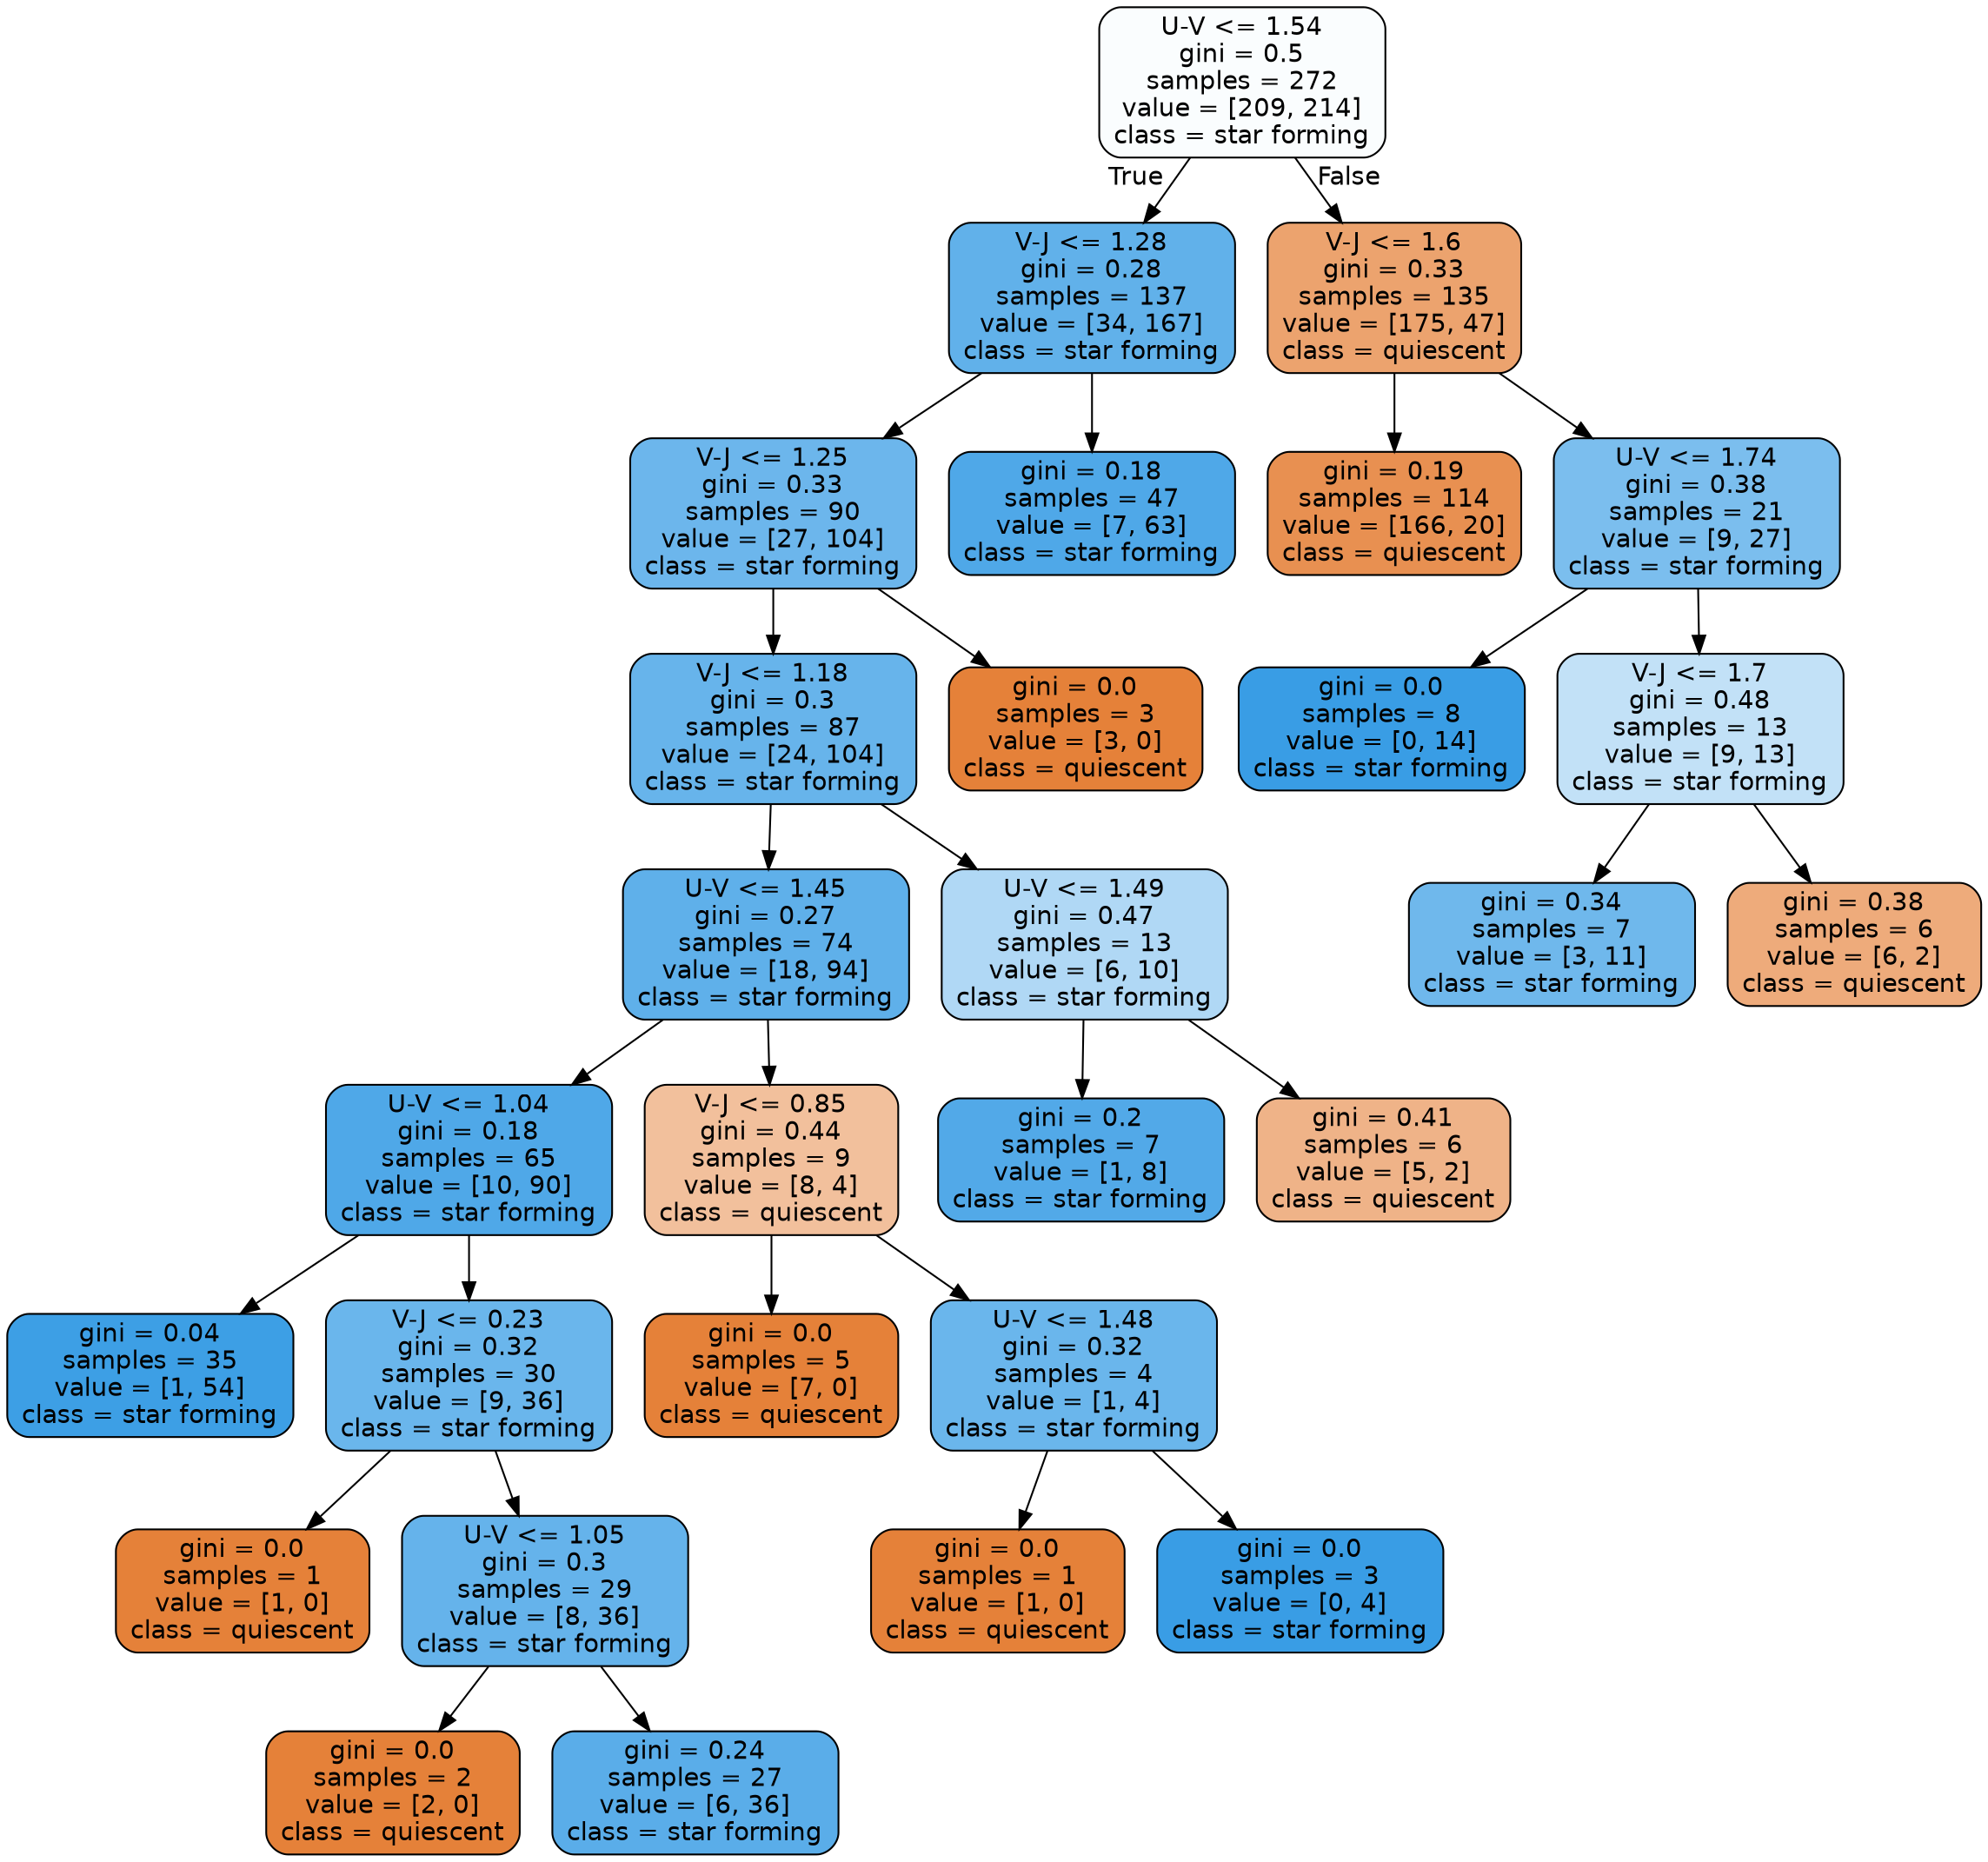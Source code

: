 digraph Tree {
node [shape=box, style="filled, rounded", color="black", fontname=helvetica] ;
edge [fontname=helvetica] ;
0 [label="U-V <= 1.54\ngini = 0.5\nsamples = 272\nvalue = [209, 214]\nclass = star forming", fillcolor="#fafdfe"] ;
1 [label="V-J <= 1.28\ngini = 0.28\nsamples = 137\nvalue = [34, 167]\nclass = star forming", fillcolor="#61b1ea"] ;
0 -> 1 [labeldistance=2.5, labelangle=45, headlabel="True"] ;
9 [label="V-J <= 1.25\ngini = 0.33\nsamples = 90\nvalue = [27, 104]\nclass = star forming", fillcolor="#6cb6ec"] ;
1 -> 9 ;
11 [label="V-J <= 1.18\ngini = 0.3\nsamples = 87\nvalue = [24, 104]\nclass = star forming", fillcolor="#67b4eb"] ;
9 -> 11 ;
13 [label="U-V <= 1.45\ngini = 0.27\nsamples = 74\nvalue = [18, 94]\nclass = star forming", fillcolor="#5fb0ea"] ;
11 -> 13 ;
15 [label="U-V <= 1.04\ngini = 0.18\nsamples = 65\nvalue = [10, 90]\nclass = star forming", fillcolor="#4fa8e8"] ;
13 -> 15 ;
21 [label="gini = 0.04\nsamples = 35\nvalue = [1, 54]\nclass = star forming", fillcolor="#3d9fe5"] ;
15 -> 21 ;
22 [label="V-J <= 0.23\ngini = 0.32\nsamples = 30\nvalue = [9, 36]\nclass = star forming", fillcolor="#6ab6ec"] ;
15 -> 22 ;
25 [label="gini = 0.0\nsamples = 1\nvalue = [1, 0]\nclass = quiescent", fillcolor="#e58139"] ;
22 -> 25 ;
26 [label="U-V <= 1.05\ngini = 0.3\nsamples = 29\nvalue = [8, 36]\nclass = star forming", fillcolor="#65b3eb"] ;
22 -> 26 ;
27 [label="gini = 0.0\nsamples = 2\nvalue = [2, 0]\nclass = quiescent", fillcolor="#e58139"] ;
26 -> 27 ;
28 [label="gini = 0.24\nsamples = 27\nvalue = [6, 36]\nclass = star forming", fillcolor="#5aade9"] ;
26 -> 28 ;
16 [label="V-J <= 0.85\ngini = 0.44\nsamples = 9\nvalue = [8, 4]\nclass = quiescent", fillcolor="#f2c09c"] ;
13 -> 16 ;
17 [label="gini = 0.0\nsamples = 5\nvalue = [7, 0]\nclass = quiescent", fillcolor="#e58139"] ;
16 -> 17 ;
18 [label="U-V <= 1.48\ngini = 0.32\nsamples = 4\nvalue = [1, 4]\nclass = star forming", fillcolor="#6ab6ec"] ;
16 -> 18 ;
23 [label="gini = 0.0\nsamples = 1\nvalue = [1, 0]\nclass = quiescent", fillcolor="#e58139"] ;
18 -> 23 ;
24 [label="gini = 0.0\nsamples = 3\nvalue = [0, 4]\nclass = star forming", fillcolor="#399de5"] ;
18 -> 24 ;
14 [label="U-V <= 1.49\ngini = 0.47\nsamples = 13\nvalue = [6, 10]\nclass = star forming", fillcolor="#b0d8f5"] ;
11 -> 14 ;
19 [label="gini = 0.2\nsamples = 7\nvalue = [1, 8]\nclass = star forming", fillcolor="#52a9e8"] ;
14 -> 19 ;
20 [label="gini = 0.41\nsamples = 6\nvalue = [5, 2]\nclass = quiescent", fillcolor="#efb388"] ;
14 -> 20 ;
12 [label="gini = 0.0\nsamples = 3\nvalue = [3, 0]\nclass = quiescent", fillcolor="#e58139"] ;
9 -> 12 ;
10 [label="gini = 0.18\nsamples = 47\nvalue = [7, 63]\nclass = star forming", fillcolor="#4fa8e8"] ;
1 -> 10 ;
2 [label="V-J <= 1.6\ngini = 0.33\nsamples = 135\nvalue = [175, 47]\nclass = quiescent", fillcolor="#eca36e"] ;
0 -> 2 [labeldistance=2.5, labelangle=-45, headlabel="False"] ;
3 [label="gini = 0.19\nsamples = 114\nvalue = [166, 20]\nclass = quiescent", fillcolor="#e89051"] ;
2 -> 3 ;
4 [label="U-V <= 1.74\ngini = 0.38\nsamples = 21\nvalue = [9, 27]\nclass = star forming", fillcolor="#7bbeee"] ;
2 -> 4 ;
5 [label="gini = 0.0\nsamples = 8\nvalue = [0, 14]\nclass = star forming", fillcolor="#399de5"] ;
4 -> 5 ;
6 [label="V-J <= 1.7\ngini = 0.48\nsamples = 13\nvalue = [9, 13]\nclass = star forming", fillcolor="#c2e1f7"] ;
4 -> 6 ;
7 [label="gini = 0.34\nsamples = 7\nvalue = [3, 11]\nclass = star forming", fillcolor="#6fb8ec"] ;
6 -> 7 ;
8 [label="gini = 0.38\nsamples = 6\nvalue = [6, 2]\nclass = quiescent", fillcolor="#eeab7b"] ;
6 -> 8 ;
}